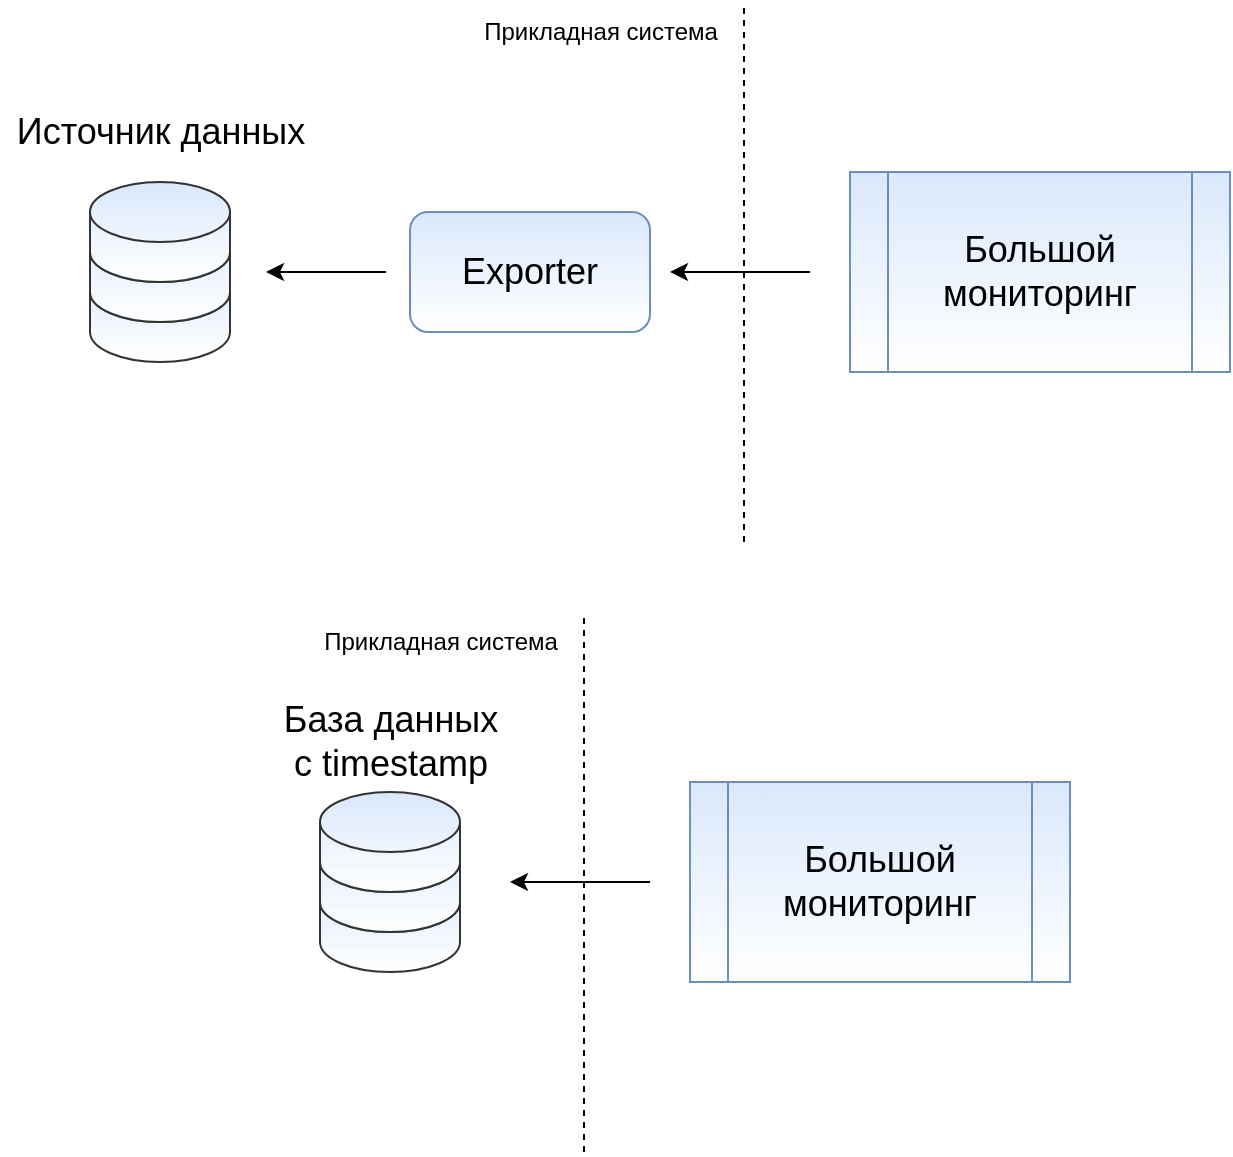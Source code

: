 <mxfile version="13.7.6" type="github"><diagram id="GrRZcAtUbMwSEWsm6pwE" name="Page-1"><mxGraphModel dx="1422" dy="767" grid="1" gridSize="10" guides="1" tooltips="1" connect="1" arrows="1" fold="1" page="1" pageScale="1" pageWidth="827" pageHeight="1169" math="0" shadow="0"><root><mxCell id="0"/><mxCell id="1" parent="0"/><mxCell id="qY_Mg18qUlYUUz1I-OQg-9" value="" style="shape=cylinder3;whiteSpace=wrap;html=1;boundedLbl=1;backgroundOutline=1;size=15;fillColor=#dae8fc;gradientColor=#ffffff;strokeColor=#333333;" vertex="1" parent="1"><mxGeometry x="160" y="265" width="70" height="50" as="geometry"/></mxCell><mxCell id="qY_Mg18qUlYUUz1I-OQg-16" value="" style="shape=cylinder3;whiteSpace=wrap;html=1;boundedLbl=1;backgroundOutline=1;size=15;fillColor=#dae8fc;gradientColor=#ffffff;strokeColor=#333333;" vertex="1" parent="1"><mxGeometry x="160" y="245" width="70" height="50" as="geometry"/></mxCell><mxCell id="qY_Mg18qUlYUUz1I-OQg-17" value="" style="shape=cylinder3;whiteSpace=wrap;html=1;boundedLbl=1;backgroundOutline=1;size=15;fillColor=#dae8fc;gradientColor=#ffffff;strokeColor=#333333;" vertex="1" parent="1"><mxGeometry x="160" y="225" width="70" height="50" as="geometry"/></mxCell><mxCell id="qY_Mg18qUlYUUz1I-OQg-21" value="" style="edgeStyle=orthogonalEdgeStyle;rounded=0;orthogonalLoop=1;jettySize=auto;html=1;" edge="1" parent="1"><mxGeometry relative="1" as="geometry"><mxPoint x="520" y="270" as="sourcePoint"/><mxPoint x="450" y="270" as="targetPoint"/></mxGeometry></mxCell><mxCell id="qY_Mg18qUlYUUz1I-OQg-19" value="&lt;font style=&quot;font-size: 18px&quot;&gt;Большой мониторинг&lt;br&gt;&lt;/font&gt;" style="shape=process;whiteSpace=wrap;html=1;backgroundOutline=1;strokeColor=#6c8ebf;fillColor=#dae8fc;gradientColor=#ffffff;" vertex="1" parent="1"><mxGeometry x="540" y="220" width="190" height="100" as="geometry"/></mxCell><mxCell id="qY_Mg18qUlYUUz1I-OQg-22" value="" style="edgeStyle=orthogonalEdgeStyle;rounded=0;orthogonalLoop=1;jettySize=auto;html=1;" edge="1" parent="1"><mxGeometry relative="1" as="geometry"><mxPoint x="308" y="270" as="sourcePoint"/><mxPoint x="248" y="270" as="targetPoint"/><Array as="points"><mxPoint x="248" y="270"/><mxPoint x="248" y="270"/></Array></mxGeometry></mxCell><mxCell id="qY_Mg18qUlYUUz1I-OQg-20" value="&lt;font style=&quot;font-size: 18px&quot;&gt;Exporter&lt;/font&gt;" style="rounded=1;whiteSpace=wrap;html=1;strokeColor=#6c8ebf;fillColor=#dae8fc;gradientColor=#ffffff;" vertex="1" parent="1"><mxGeometry x="320" y="240" width="120" height="60" as="geometry"/></mxCell><mxCell id="qY_Mg18qUlYUUz1I-OQg-23" value="&lt;font style=&quot;font-size: 18px&quot;&gt;Источник данных&lt;br&gt;&lt;/font&gt;" style="text;html=1;align=center;verticalAlign=middle;resizable=0;points=[];autosize=1;" vertex="1" parent="1"><mxGeometry x="115" y="190" width="160" height="20" as="geometry"/></mxCell><mxCell id="qY_Mg18qUlYUUz1I-OQg-25" value="" style="endArrow=none;dashed=1;html=1;" edge="1" parent="1"><mxGeometry width="50" height="50" relative="1" as="geometry"><mxPoint x="487" y="405" as="sourcePoint"/><mxPoint x="487" y="135" as="targetPoint"/></mxGeometry></mxCell><mxCell id="qY_Mg18qUlYUUz1I-OQg-27" value="Прикладная система" style="text;html=1;align=center;verticalAlign=middle;resizable=0;points=[];autosize=1;" vertex="1" parent="1"><mxGeometry x="350" y="140" width="130" height="20" as="geometry"/></mxCell><mxCell id="qY_Mg18qUlYUUz1I-OQg-28" value="" style="shape=cylinder3;whiteSpace=wrap;html=1;boundedLbl=1;backgroundOutline=1;size=15;fillColor=#dae8fc;gradientColor=#ffffff;strokeColor=#333333;" vertex="1" parent="1"><mxGeometry x="275" y="570" width="70" height="50" as="geometry"/></mxCell><mxCell id="qY_Mg18qUlYUUz1I-OQg-29" value="" style="shape=cylinder3;whiteSpace=wrap;html=1;boundedLbl=1;backgroundOutline=1;size=15;fillColor=#dae8fc;gradientColor=#ffffff;strokeColor=#333333;" vertex="1" parent="1"><mxGeometry x="275" y="550" width="70" height="50" as="geometry"/></mxCell><mxCell id="qY_Mg18qUlYUUz1I-OQg-30" value="" style="shape=cylinder3;whiteSpace=wrap;html=1;boundedLbl=1;backgroundOutline=1;size=15;fillColor=#dae8fc;gradientColor=#ffffff;strokeColor=#333333;" vertex="1" parent="1"><mxGeometry x="275" y="530" width="70" height="50" as="geometry"/></mxCell><mxCell id="qY_Mg18qUlYUUz1I-OQg-31" value="" style="edgeStyle=orthogonalEdgeStyle;rounded=0;orthogonalLoop=1;jettySize=auto;html=1;" edge="1" parent="1"><mxGeometry relative="1" as="geometry"><mxPoint x="440" y="575" as="sourcePoint"/><mxPoint x="370" y="575" as="targetPoint"/></mxGeometry></mxCell><mxCell id="qY_Mg18qUlYUUz1I-OQg-32" value="&lt;font style=&quot;font-size: 18px&quot;&gt;Большой мониторинг&lt;br&gt;&lt;/font&gt;" style="shape=process;whiteSpace=wrap;html=1;backgroundOutline=1;strokeColor=#6c8ebf;fillColor=#dae8fc;gradientColor=#ffffff;" vertex="1" parent="1"><mxGeometry x="460" y="525" width="190" height="100" as="geometry"/></mxCell><mxCell id="qY_Mg18qUlYUUz1I-OQg-35" value="&lt;div&gt;&lt;font style=&quot;font-size: 18px&quot;&gt;База данных&lt;/font&gt;&lt;/div&gt;&lt;div&gt;&lt;font style=&quot;font-size: 18px&quot;&gt;с timestamp&lt;br&gt;&lt;/font&gt;&lt;/div&gt;" style="text;html=1;align=center;verticalAlign=middle;resizable=0;points=[];autosize=1;" vertex="1" parent="1"><mxGeometry x="250" y="485" width="120" height="40" as="geometry"/></mxCell><mxCell id="qY_Mg18qUlYUUz1I-OQg-36" value="" style="endArrow=none;dashed=1;html=1;" edge="1" parent="1"><mxGeometry width="50" height="50" relative="1" as="geometry"><mxPoint x="407" y="710" as="sourcePoint"/><mxPoint x="407" y="440" as="targetPoint"/></mxGeometry></mxCell><mxCell id="qY_Mg18qUlYUUz1I-OQg-38" value="Прикладная система" style="text;html=1;align=center;verticalAlign=middle;resizable=0;points=[];autosize=1;" vertex="1" parent="1"><mxGeometry x="270" y="445" width="130" height="20" as="geometry"/></mxCell></root></mxGraphModel></diagram></mxfile>